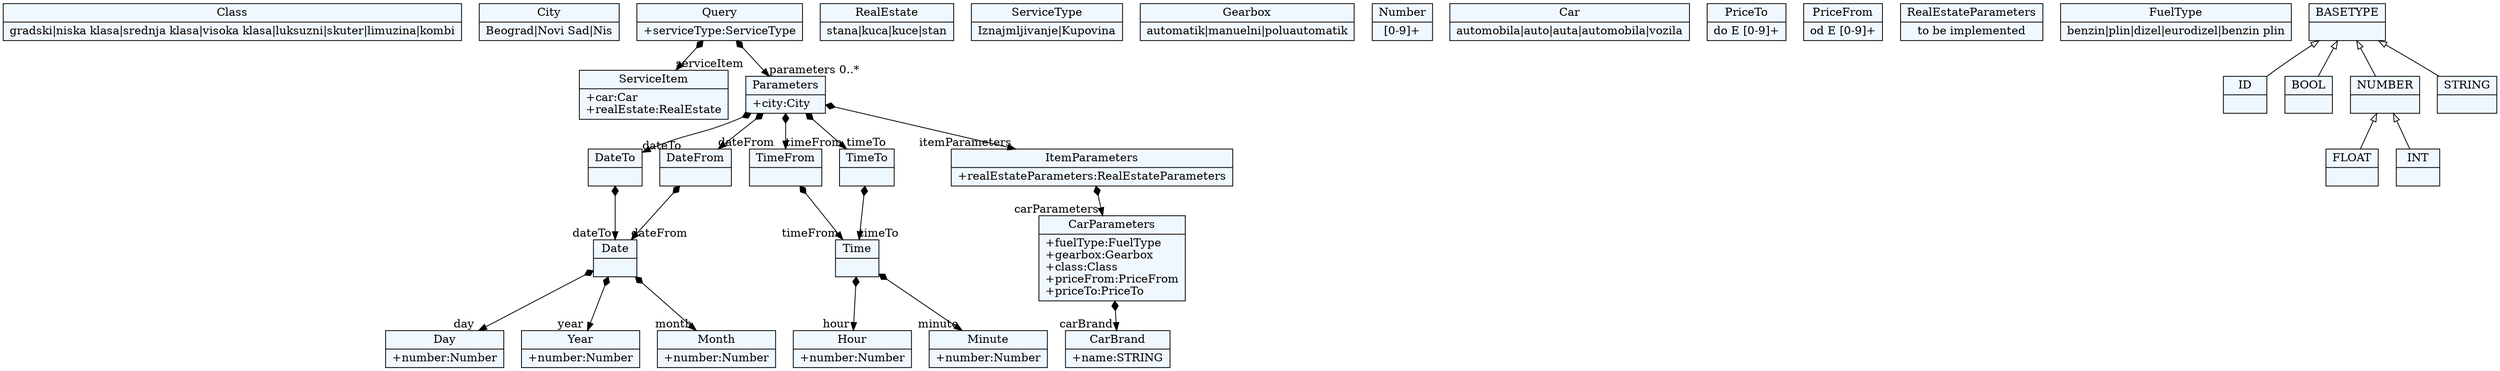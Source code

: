 
    digraph xtext {
    fontname = "Bitstream Vera Sans"
    fontsize = 8
    node[
        shape=record,
        style=filled,
        fillcolor=aliceblue
    ]
    nodesep = 0.3
    edge[dir=black,arrowtail=empty]


68112432[ label="{Class|gradski\|niska klasa\|srednja klasa\|visoka klasa\|luksuzni\|skuter\|limuzina\|kombi}"]

68071472[ label="{City|Beograd\|Novi Sad\|Nis}"]

68090544[ label="{CarBrand|+name:STRING\l}"]

68088304 -> 68088752[arrowtail=diamond, dir=both, headlabel="hour "]
68088304 -> 68089200[arrowtail=diamond, dir=both, headlabel="minute "]
68088304[ label="{Time|}"]

67851632 -> 67852528[arrowtail=diamond, dir=both, headlabel="serviceItem "]
67851632 -> 67853872[arrowtail=diamond, dir=both, headlabel="parameters 0..*"]
67851632[ label="{Query|+serviceType:ServiceType\l}"]

68072816 -> 68073712[arrowtail=diamond, dir=both, headlabel="dateTo "]
68072816[ label="{DateTo|}"]

67853872 -> 68071920[arrowtail=diamond, dir=both, headlabel="dateFrom "]
67853872 -> 68072816[arrowtail=diamond, dir=both, headlabel="dateTo "]
67853872 -> 68072368[arrowtail=diamond, dir=both, headlabel="timeFrom "]
67853872 -> 68073264[arrowtail=diamond, dir=both, headlabel="timeTo "]
67853872 -> 68089648[arrowtail=diamond, dir=both, headlabel="itemParameters "]
67853872[ label="{Parameters|+city:City\l}"]

67852528[ label="{ServiceItem|+car:Car\l+realEstate:RealEstate\l}"]

67853424[ label="{RealEstate|stana\|kuca\|kuce\|stan}"]

67852080[ label="{ServiceType|Iznajmljivanje\|Kupovina}"]

68090096 -> 68090544[arrowtail=diamond, dir=both, headlabel="carBrand "]
68090096[ label="{CarParameters|+fuelType:FuelType\l+gearbox:Gearbox\l+class:Class\l+priceFrom:PriceFrom\l+priceTo:PriceTo\l}"]

68091440[ label="{Gearbox|automatik\|manuelni\|poluautomatik}"]

68087856[ label="{Number|[0-9]+}"]

68074160[ label="{Day|+number:Number\l}"]

68089648 -> 68090096[arrowtail=diamond, dir=both, headlabel="carParameters "]
68089648[ label="{ItemParameters|+realEstateParameters:RealEstateParameters\l}"]

67852976[ label="{Car|automobila\|auto\|auta\|automobila\|vozila}"]

68073264 -> 68088304[arrowtail=diamond, dir=both, headlabel="timeTo "]
68073264[ label="{TimeTo|}"]

68072368 -> 68088304[arrowtail=diamond, dir=both, headlabel="timeFrom "]
68072368[ label="{TimeFrom|}"]

68089200[ label="{Minute|+number:Number\l}"]

68088752[ label="{Hour|+number:Number\l}"]

68075056[ label="{Year|+number:Number\l}"]

68113328[ label="{PriceTo|do E [0-9]+}"]

68071920 -> 68073712[arrowtail=diamond, dir=both, headlabel="dateFrom "]
68071920[ label="{DateFrom|}"]

68073712 -> 68074160[arrowtail=diamond, dir=both, headlabel="day "]
68073712 -> 68074608[arrowtail=diamond, dir=both, headlabel="month "]
68073712 -> 68075056[arrowtail=diamond, dir=both, headlabel="year "]
68073712[ label="{Date|}"]

68074608[ label="{Month|+number:Number\l}"]

68112880[ label="{PriceFrom|od E [0-9]+}"]

68113776[ label="{RealEstateParameters|to be implemented}"]

68090992[ label="{FuelType|benzin\|plin\|dizel\|eurodizel\|benzin plin}"]

67840240[ label="{ID|}"]

67850288[ label="{FLOAT|}"]

67841136[ label="{BOOL|}"]

67850736[ label="{NUMBER|}"]
67850736 -> 67850288 [dir=back]
67850736 -> 67841584 [dir=back]

67840688[ label="{STRING|}"]

67851184[ label="{BASETYPE|}"]
67851184 -> 67850736 [dir=back]
67851184 -> 67841136 [dir=back]
67851184 -> 67840240 [dir=back]
67851184 -> 67840688 [dir=back]

67841584[ label="{INT|}"]


}
